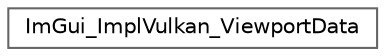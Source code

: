 digraph "Graphical Class Hierarchy"
{
 // LATEX_PDF_SIZE
  bgcolor="transparent";
  edge [fontname=Helvetica,fontsize=10,labelfontname=Helvetica,labelfontsize=10];
  node [fontname=Helvetica,fontsize=10,shape=box,height=0.2,width=0.4];
  rankdir="LR";
  Node0 [id="Node000000",label="ImGui_ImplVulkan_ViewportData",height=0.2,width=0.4,color="grey40", fillcolor="white", style="filled",URL="$d1/dca/struct_im_gui___impl_vulkan___viewport_data.html",tooltip=" "];
}
